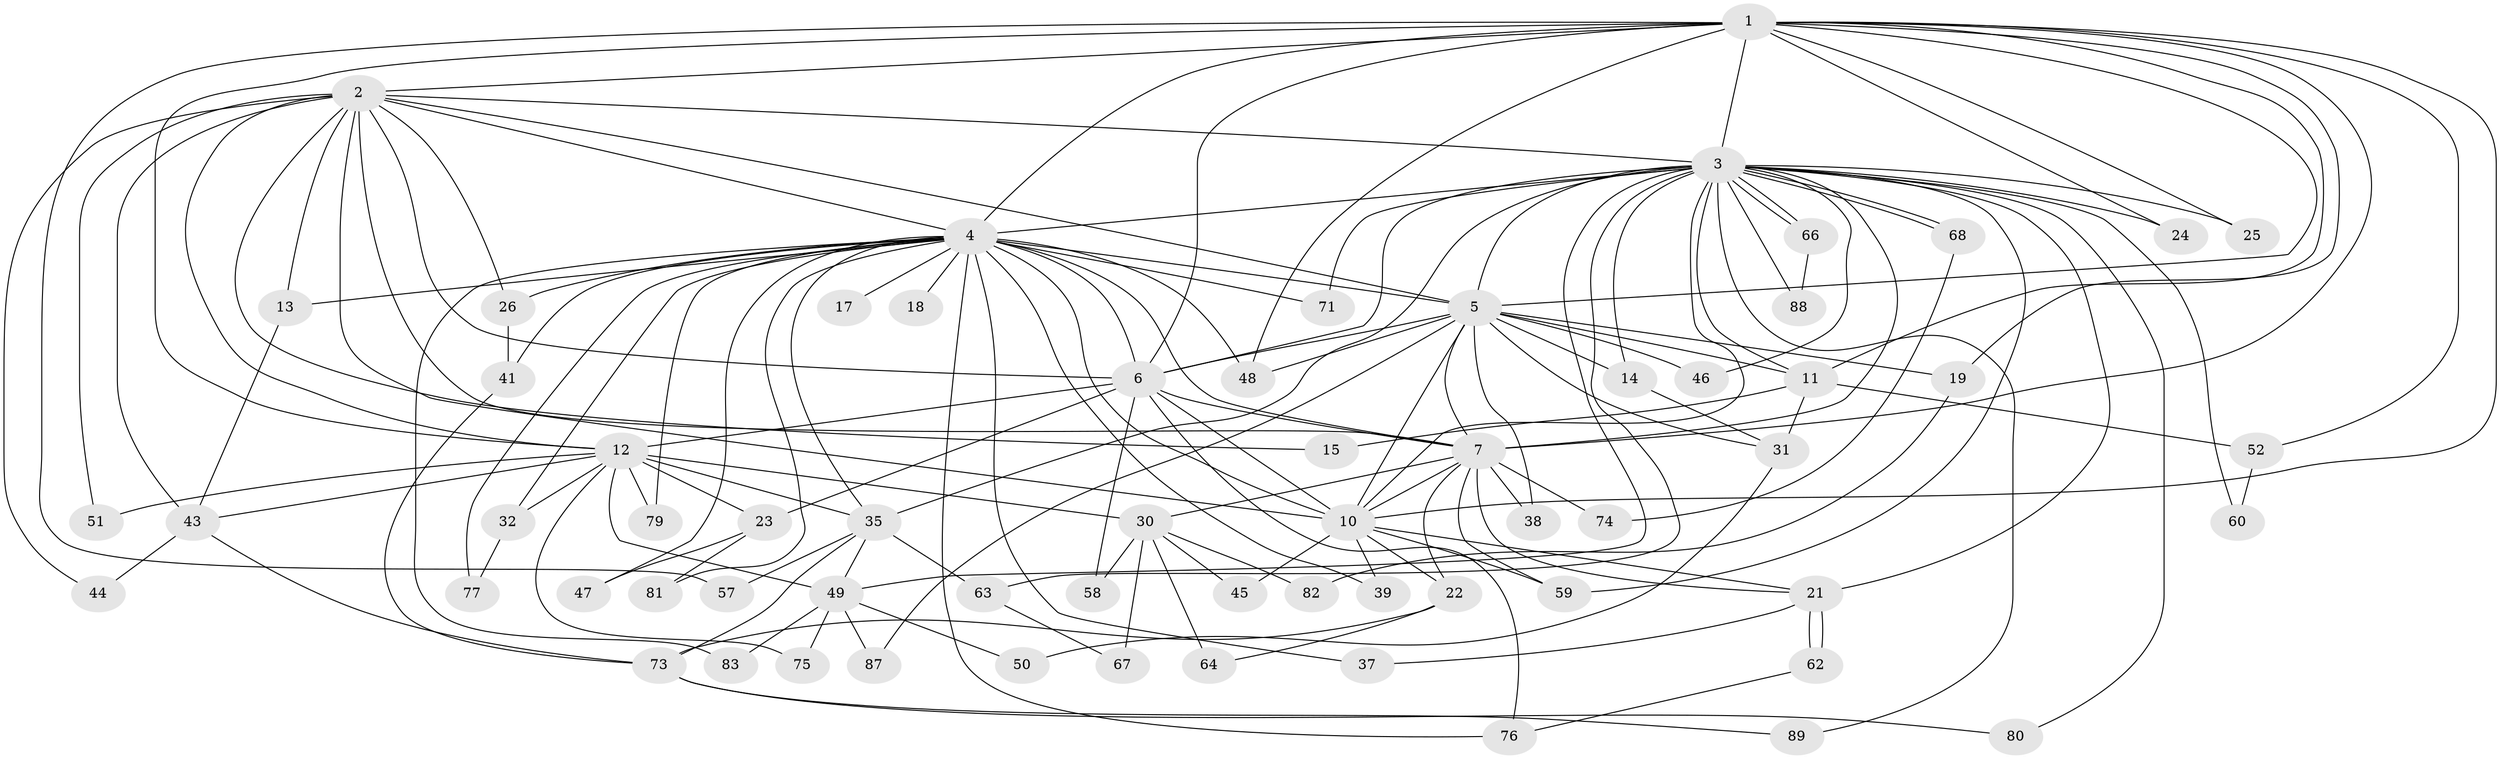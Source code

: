 // original degree distribution, {16: 0.02247191011235955, 18: 0.011235955056179775, 33: 0.011235955056179775, 15: 0.02247191011235955, 13: 0.011235955056179775, 12: 0.011235955056179775, 24: 0.011235955056179775, 14: 0.011235955056179775, 6: 0.033707865168539325, 10: 0.011235955056179775, 4: 0.056179775280898875, 3: 0.24719101123595505, 2: 0.48314606741573035, 5: 0.033707865168539325, 8: 0.011235955056179775, 7: 0.011235955056179775}
// Generated by graph-tools (version 1.1) at 2025/11/02/27/25 16:11:07]
// undirected, 64 vertices, 150 edges
graph export_dot {
graph [start="1"]
  node [color=gray90,style=filled];
  1 [super="+29"];
  2 [super="+54"];
  3 [super="+36"];
  4 [super="+9"];
  5 [super="+8"];
  6 [super="+33"];
  7;
  10 [super="+28"];
  11 [super="+27"];
  12 [super="+20"];
  13 [super="+16"];
  14;
  15 [super="+42"];
  17;
  18;
  19 [super="+34"];
  21 [super="+40"];
  22 [super="+86"];
  23;
  24;
  25;
  26;
  30 [super="+70"];
  31 [super="+61"];
  32 [super="+72"];
  35 [super="+55"];
  37;
  38;
  39;
  41;
  43 [super="+53"];
  44;
  45;
  46 [super="+56"];
  47;
  48 [super="+65"];
  49 [super="+69"];
  50;
  51;
  52;
  57;
  58;
  59 [super="+85"];
  60;
  62;
  63;
  64;
  66;
  67;
  68;
  71;
  73 [super="+78"];
  74;
  75;
  76 [super="+84"];
  77;
  79;
  80;
  81;
  82;
  83;
  87;
  88;
  89;
  1 -- 2;
  1 -- 3 [weight=2];
  1 -- 4 [weight=2];
  1 -- 5 [weight=2];
  1 -- 6;
  1 -- 7;
  1 -- 10;
  1 -- 11;
  1 -- 19;
  1 -- 24;
  1 -- 25;
  1 -- 57;
  1 -- 52;
  1 -- 12;
  1 -- 48;
  2 -- 3;
  2 -- 4 [weight=2];
  2 -- 5 [weight=2];
  2 -- 6;
  2 -- 7;
  2 -- 10;
  2 -- 12;
  2 -- 13;
  2 -- 15 [weight=2];
  2 -- 26;
  2 -- 43;
  2 -- 44;
  2 -- 51 [weight=2];
  3 -- 4 [weight=2];
  3 -- 5 [weight=2];
  3 -- 6 [weight=2];
  3 -- 7;
  3 -- 10 [weight=2];
  3 -- 11;
  3 -- 14;
  3 -- 24;
  3 -- 25;
  3 -- 35;
  3 -- 46;
  3 -- 49;
  3 -- 59;
  3 -- 60;
  3 -- 63;
  3 -- 66;
  3 -- 66;
  3 -- 68;
  3 -- 68;
  3 -- 71;
  3 -- 80;
  3 -- 88;
  3 -- 89;
  3 -- 21;
  4 -- 5 [weight=4];
  4 -- 6 [weight=2];
  4 -- 7 [weight=2];
  4 -- 10 [weight=2];
  4 -- 17 [weight=2];
  4 -- 18 [weight=2];
  4 -- 41;
  4 -- 47;
  4 -- 76;
  4 -- 77;
  4 -- 71;
  4 -- 13 [weight=2];
  4 -- 79;
  4 -- 81;
  4 -- 83;
  4 -- 26;
  4 -- 32 [weight=2];
  4 -- 35;
  4 -- 37;
  4 -- 39;
  4 -- 48;
  5 -- 6 [weight=2];
  5 -- 7 [weight=2];
  5 -- 10 [weight=2];
  5 -- 19 [weight=2];
  5 -- 38;
  5 -- 48;
  5 -- 87;
  5 -- 46 [weight=2];
  5 -- 14;
  5 -- 11;
  5 -- 31;
  6 -- 7;
  6 -- 10;
  6 -- 12;
  6 -- 23;
  6 -- 76;
  6 -- 58;
  7 -- 10;
  7 -- 21;
  7 -- 22;
  7 -- 38;
  7 -- 59;
  7 -- 74;
  7 -- 30;
  10 -- 21;
  10 -- 22;
  10 -- 39;
  10 -- 45;
  10 -- 59;
  11 -- 15;
  11 -- 31;
  11 -- 52;
  12 -- 23;
  12 -- 32;
  12 -- 43;
  12 -- 49;
  12 -- 75;
  12 -- 79;
  12 -- 35;
  12 -- 51;
  12 -- 30;
  13 -- 43;
  14 -- 31;
  19 -- 82;
  21 -- 37;
  21 -- 62;
  21 -- 62;
  22 -- 64;
  22 -- 73;
  23 -- 47;
  23 -- 81;
  26 -- 41;
  30 -- 45;
  30 -- 58;
  30 -- 64;
  30 -- 67;
  30 -- 82;
  31 -- 50;
  32 -- 77;
  35 -- 57;
  35 -- 63;
  35 -- 49;
  35 -- 73;
  41 -- 73;
  43 -- 44;
  43 -- 73;
  49 -- 50;
  49 -- 75;
  49 -- 83;
  49 -- 87;
  52 -- 60;
  62 -- 76;
  63 -- 67;
  66 -- 88;
  68 -- 74;
  73 -- 89;
  73 -- 80;
}
